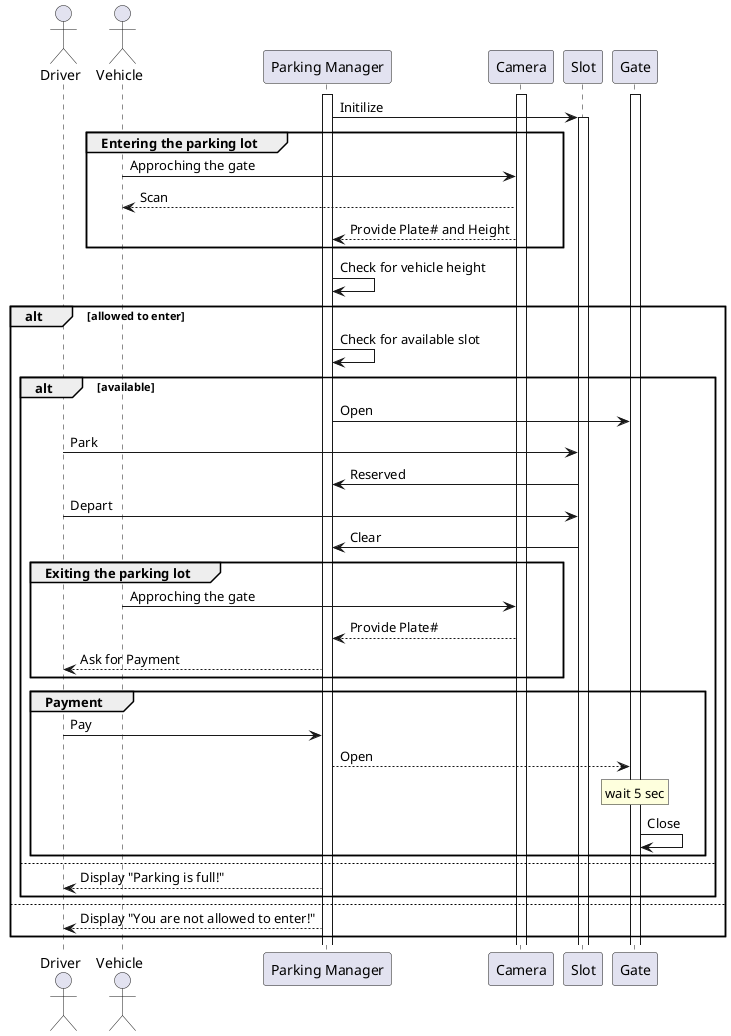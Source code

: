 @startuml "Parking Lot: Sequence Diagram"

actor Driver
actor Vehicle
participant "Parking Manager" as M
participant Camera as C
participant Slot as S
participant Gate as G

activate M
activate C
activate G


M -> S : Initilize
activate S

group Entering the parking lot
Vehicle -> C : Approching the gate
C --> Vehicle : Scan 
C --> M : Provide Plate# and Height
end

M -> M : Check for vehicle height
alt allowed to enter

M -> M : Check for available slot
alt available 

M -> G : Open

Driver -> S: Park
S -> M: Reserved
Driver -> S: Depart
S-> M: Clear

group Exiting the parking lot
Vehicle -> C: Approching the gate
C --> M: Provide Plate#
M --> Driver: Ask for Payment
end

group Payment
Driver -> M: Pay
M --> G: Open
rnote over G: wait 5 sec
G -> G: Close
end

else 
M --> Driver: Display "Parking is full!"
end 

else 
M --> Driver: Display "You are not allowed to enter!"

end

@enduml